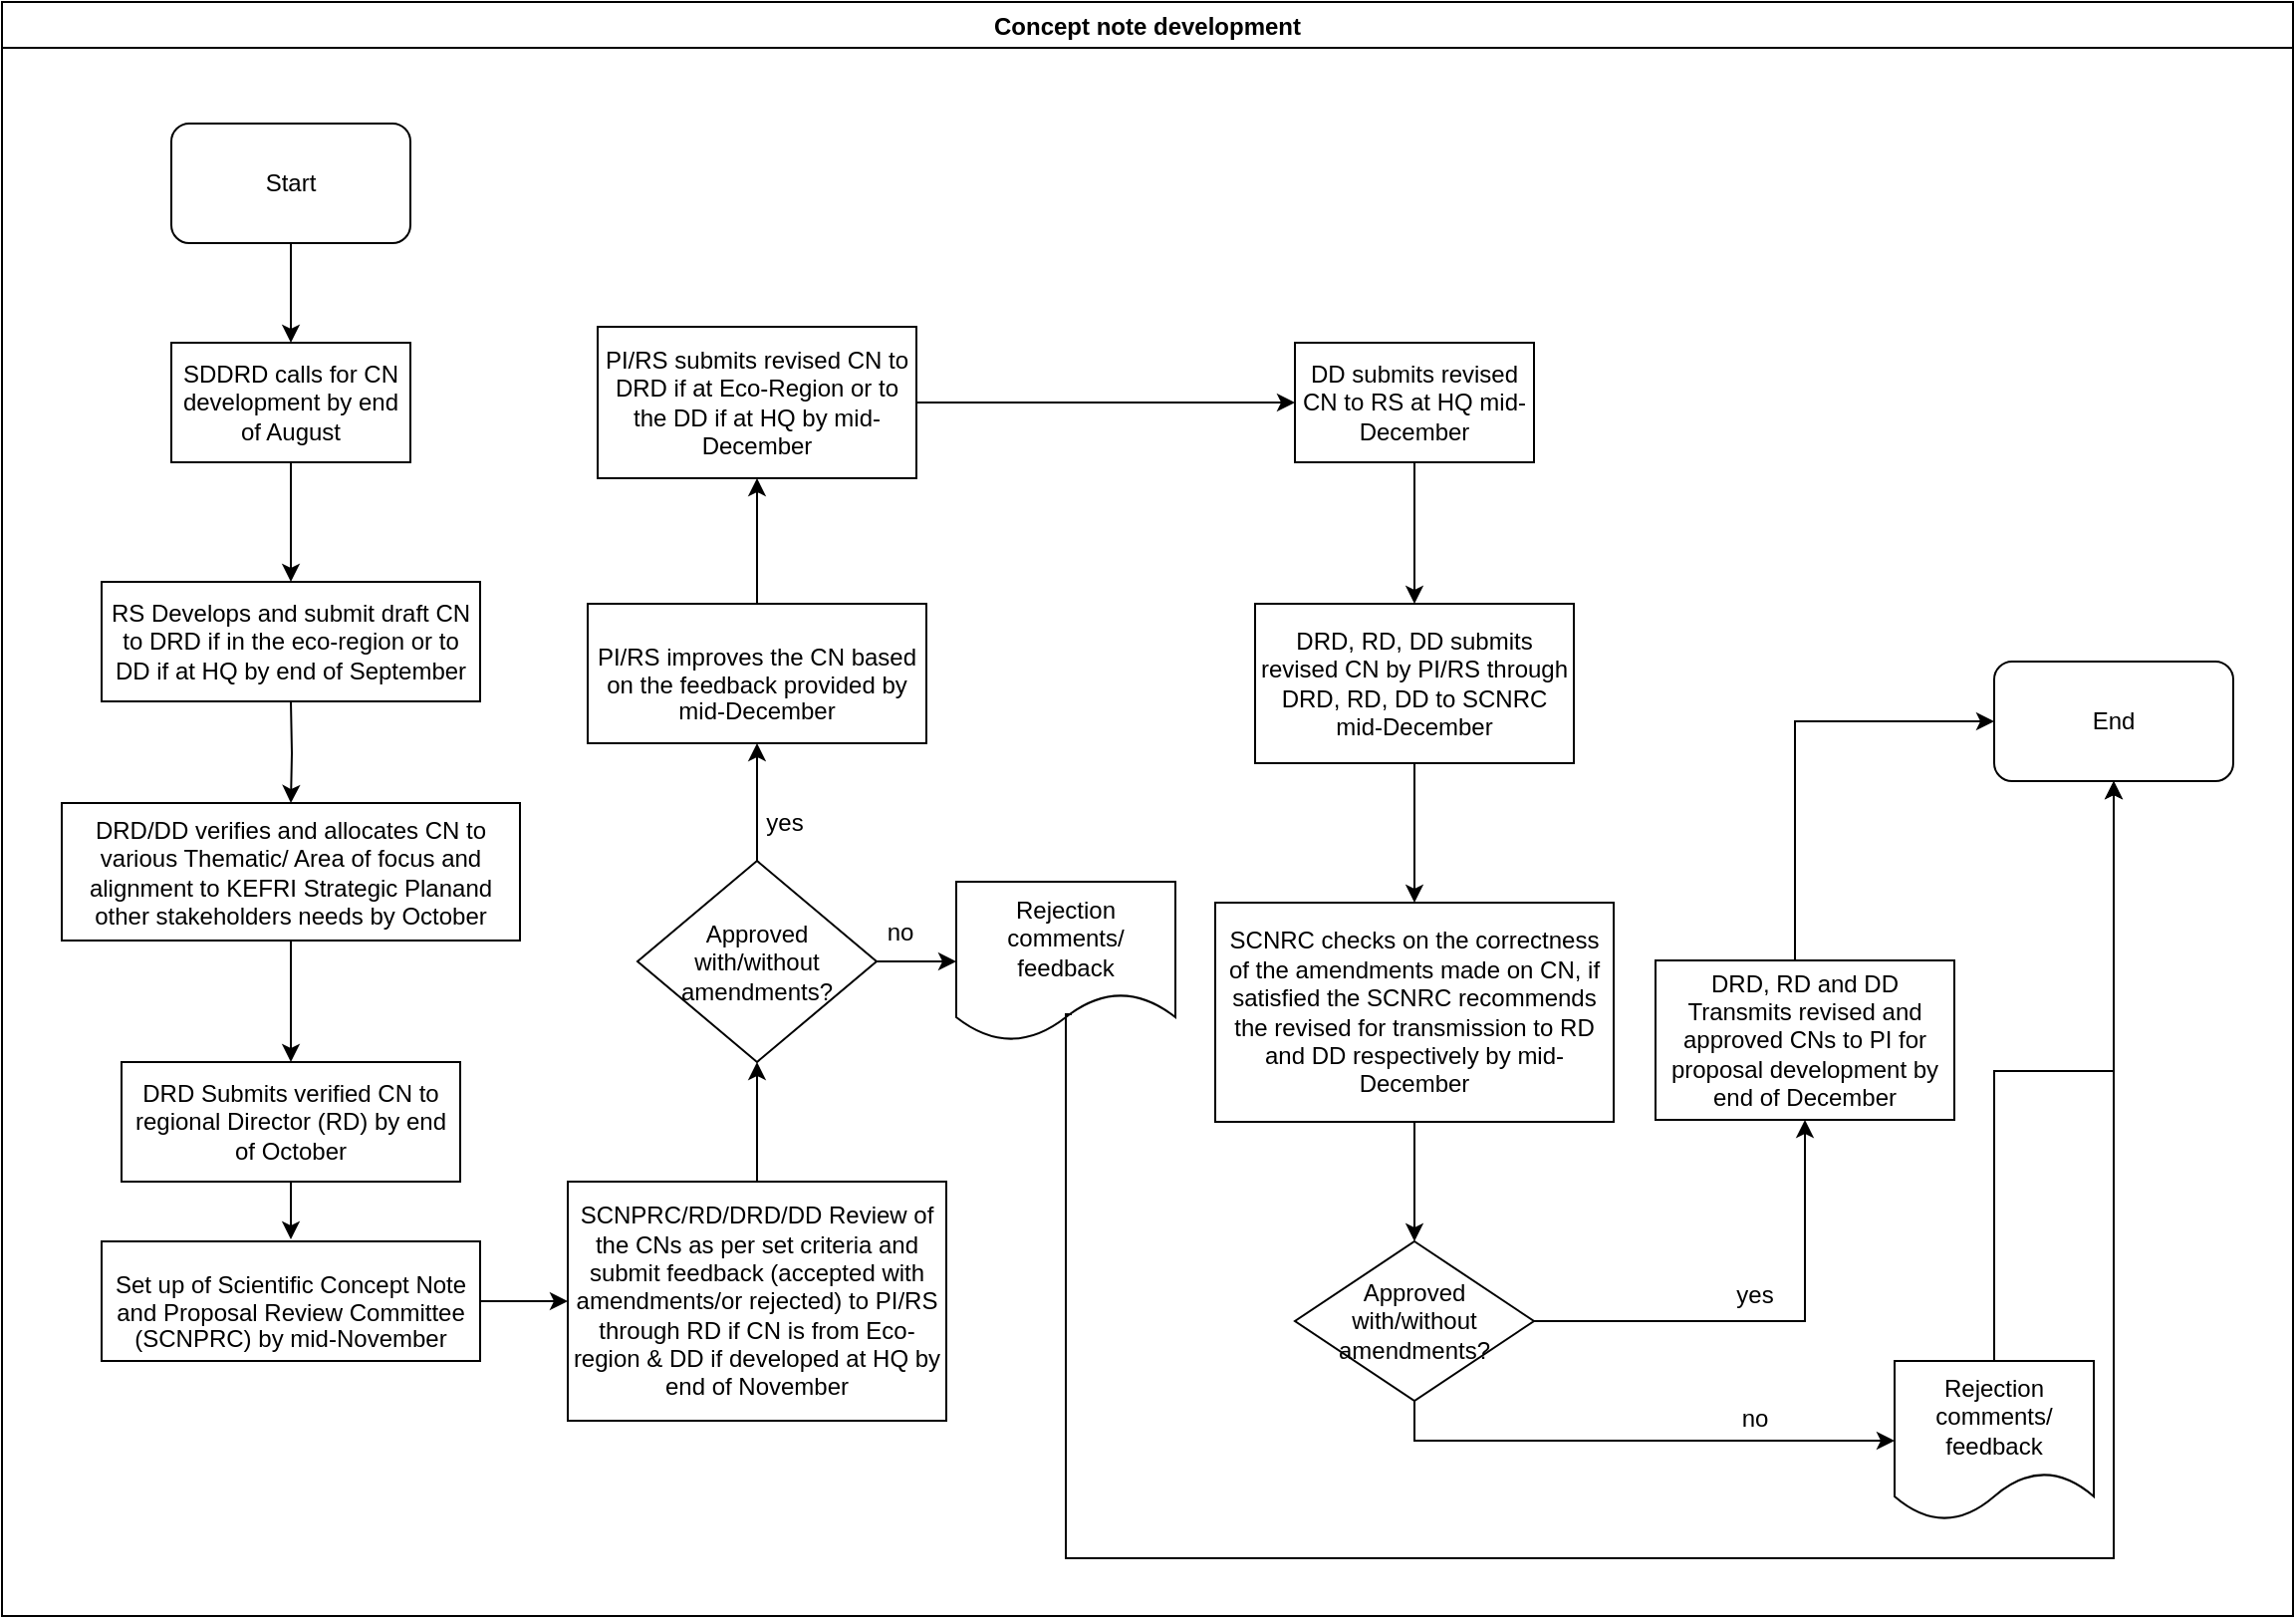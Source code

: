<mxfile version="14.2.7" type="github">
  <diagram id="6g9CYFeaIedKOHrS-u5r" name="Page-1">
    <mxGraphModel dx="1038" dy="547" grid="1" gridSize="10" guides="1" tooltips="1" connect="1" arrows="1" fold="1" page="1" pageScale="1" pageWidth="1169" pageHeight="827" math="0" shadow="0">
      <root>
        <mxCell id="0" />
        <mxCell id="1" parent="0" />
        <mxCell id="Q0Rn-usG1npKYPO_bdDH-1" value="Concept note development" style="swimlane;startSize=23;" vertex="1" parent="1">
          <mxGeometry x="10" y="9" width="1150" height="810" as="geometry" />
        </mxCell>
        <mxCell id="Q0Rn-usG1npKYPO_bdDH-2" value="Start" style="rounded=1;whiteSpace=wrap;html=1;" vertex="1" parent="Q0Rn-usG1npKYPO_bdDH-1">
          <mxGeometry x="85" y="61" width="120" height="60" as="geometry" />
        </mxCell>
        <mxCell id="Q0Rn-usG1npKYPO_bdDH-4" value="" style="edgeStyle=orthogonalEdgeStyle;rounded=0;orthogonalLoop=1;jettySize=auto;html=1;" edge="1" parent="Q0Rn-usG1npKYPO_bdDH-1" source="Q0Rn-usG1npKYPO_bdDH-2">
          <mxGeometry relative="1" as="geometry">
            <mxPoint x="145" y="171" as="targetPoint" />
          </mxGeometry>
        </mxCell>
        <mxCell id="Q0Rn-usG1npKYPO_bdDH-6" value="" style="edgeStyle=orthogonalEdgeStyle;rounded=0;orthogonalLoop=1;jettySize=auto;html=1;" edge="1" parent="Q0Rn-usG1npKYPO_bdDH-1">
          <mxGeometry relative="1" as="geometry">
            <mxPoint x="145" y="231" as="sourcePoint" />
            <mxPoint x="145" y="291" as="targetPoint" />
          </mxGeometry>
        </mxCell>
        <mxCell id="Q0Rn-usG1npKYPO_bdDH-8" value="" style="edgeStyle=orthogonalEdgeStyle;rounded=0;orthogonalLoop=1;jettySize=auto;html=1;entryX=0.5;entryY=0;entryDx=0;entryDy=0;" edge="1" parent="Q0Rn-usG1npKYPO_bdDH-1" target="Q0Rn-usG1npKYPO_bdDH-15">
          <mxGeometry relative="1" as="geometry">
            <mxPoint x="145" y="351" as="sourcePoint" />
            <mxPoint x="145" y="401" as="targetPoint" />
          </mxGeometry>
        </mxCell>
        <mxCell id="Q0Rn-usG1npKYPO_bdDH-10" value="" style="edgeStyle=orthogonalEdgeStyle;rounded=0;orthogonalLoop=1;jettySize=auto;html=1;exitX=0.5;exitY=1;exitDx=0;exitDy=0;entryX=0.5;entryY=0;entryDx=0;entryDy=0;" edge="1" parent="Q0Rn-usG1npKYPO_bdDH-1" source="Q0Rn-usG1npKYPO_bdDH-15" target="Q0Rn-usG1npKYPO_bdDH-16">
          <mxGeometry relative="1" as="geometry">
            <mxPoint x="145" y="481" as="sourcePoint" />
            <mxPoint x="145" y="531" as="targetPoint" />
          </mxGeometry>
        </mxCell>
        <mxCell id="Q0Rn-usG1npKYPO_bdDH-12" value="" style="edgeStyle=orthogonalEdgeStyle;rounded=0;orthogonalLoop=1;jettySize=auto;html=1;" edge="1" parent="Q0Rn-usG1npKYPO_bdDH-1">
          <mxGeometry relative="1" as="geometry">
            <mxPoint x="145" y="571" as="sourcePoint" />
            <mxPoint x="145" y="621" as="targetPoint" />
          </mxGeometry>
        </mxCell>
        <mxCell id="Q0Rn-usG1npKYPO_bdDH-13" value="SDDRD calls for CN development by end of August" style="rounded=0;whiteSpace=wrap;html=1;" vertex="1" parent="Q0Rn-usG1npKYPO_bdDH-1">
          <mxGeometry x="85" y="171" width="120" height="60" as="geometry" />
        </mxCell>
        <mxCell id="Q0Rn-usG1npKYPO_bdDH-14" value="RS Develops and submit draft CN to DRD if in the eco-region or to DD if at HQ by end of September " style="rounded=0;whiteSpace=wrap;html=1;" vertex="1" parent="Q0Rn-usG1npKYPO_bdDH-1">
          <mxGeometry x="50" y="291" width="190" height="60" as="geometry" />
        </mxCell>
        <mxCell id="Q0Rn-usG1npKYPO_bdDH-15" value="DRD/DD verifies and allocates CN to various Thematic/ Area of focus and &lt;br/&gt;alignment to KEFRI Strategic Planand other stakeholders needs by October" style="rounded=0;whiteSpace=wrap;html=1;" vertex="1" parent="Q0Rn-usG1npKYPO_bdDH-1">
          <mxGeometry x="30" y="402" width="230" height="69" as="geometry" />
        </mxCell>
        <mxCell id="Q0Rn-usG1npKYPO_bdDH-16" value="DRD Submits verified CN to regional Director (RD) by end of October" style="rounded=0;whiteSpace=wrap;html=1;" vertex="1" parent="Q0Rn-usG1npKYPO_bdDH-1">
          <mxGeometry x="60" y="532" width="170" height="60" as="geometry" />
        </mxCell>
        <mxCell id="Q0Rn-usG1npKYPO_bdDH-17" value="&lt;p style=&quot;margin-bottom: 0in ; line-height: 115%&quot;&gt;Set up of Scientific Concept Note and Proposal Review Committee&lt;br&gt;(SCNPRC) by mid-November  &lt;br&gt;&lt;/p&gt;" style="rounded=0;whiteSpace=wrap;html=1;" vertex="1" parent="Q0Rn-usG1npKYPO_bdDH-1">
          <mxGeometry x="50" y="622" width="190" height="60" as="geometry" />
        </mxCell>
        <mxCell id="Q0Rn-usG1npKYPO_bdDH-20" value="&lt;p style=&quot;margin-bottom: 0in ; line-height: 115%&quot;&gt;PI/RS improves the CN based on the feedback provided by mid-December&lt;/p&gt;" style="whiteSpace=wrap;html=1;rounded=0;" vertex="1" parent="Q0Rn-usG1npKYPO_bdDH-1">
          <mxGeometry x="294" y="302" width="170" height="70" as="geometry" />
        </mxCell>
        <mxCell id="Q0Rn-usG1npKYPO_bdDH-22" value="&lt;div&gt;Approved&lt;/div&gt;&lt;div&gt; with/without amendments?&lt;/div&gt;" style="rhombus;whiteSpace=wrap;html=1;rounded=0;" vertex="1" parent="Q0Rn-usG1npKYPO_bdDH-1">
          <mxGeometry x="319" y="431" width="120" height="101" as="geometry" />
        </mxCell>
        <mxCell id="Q0Rn-usG1npKYPO_bdDH-25" value="" style="edgeStyle=orthogonalEdgeStyle;rounded=0;orthogonalLoop=1;jettySize=auto;html=1;entryX=0.5;entryY=1;entryDx=0;entryDy=0;" edge="1" parent="Q0Rn-usG1npKYPO_bdDH-1" source="Q0Rn-usG1npKYPO_bdDH-22" target="Q0Rn-usG1npKYPO_bdDH-20">
          <mxGeometry relative="1" as="geometry">
            <mxPoint x="379" y="362" as="targetPoint" />
          </mxGeometry>
        </mxCell>
        <mxCell id="Q0Rn-usG1npKYPO_bdDH-28" value="yes" style="text;html=1;strokeColor=none;fillColor=none;align=center;verticalAlign=middle;whiteSpace=wrap;rounded=0;" vertex="1" parent="Q0Rn-usG1npKYPO_bdDH-1">
          <mxGeometry x="373" y="402" width="40" height="20" as="geometry" />
        </mxCell>
        <mxCell id="Q0Rn-usG1npKYPO_bdDH-29" value="no" style="text;html=1;strokeColor=none;fillColor=none;align=center;verticalAlign=middle;whiteSpace=wrap;rounded=0;" vertex="1" parent="Q0Rn-usG1npKYPO_bdDH-1">
          <mxGeometry x="431" y="457" width="40" height="20" as="geometry" />
        </mxCell>
        <mxCell id="Q0Rn-usG1npKYPO_bdDH-34" value="PI/RS submits revised CN to DRD if at Eco-Region or to the DD if at HQ by mid-December" style="whiteSpace=wrap;html=1;rounded=0;" vertex="1" parent="Q0Rn-usG1npKYPO_bdDH-1">
          <mxGeometry x="299" y="163" width="160" height="76" as="geometry" />
        </mxCell>
        <mxCell id="Q0Rn-usG1npKYPO_bdDH-35" value="" style="edgeStyle=orthogonalEdgeStyle;rounded=0;orthogonalLoop=1;jettySize=auto;html=1;" edge="1" parent="Q0Rn-usG1npKYPO_bdDH-1" source="Q0Rn-usG1npKYPO_bdDH-20" target="Q0Rn-usG1npKYPO_bdDH-34">
          <mxGeometry relative="1" as="geometry" />
        </mxCell>
        <mxCell id="Q0Rn-usG1npKYPO_bdDH-36" value="DD submits revised CN to RS at HQ mid-December" style="whiteSpace=wrap;html=1;rounded=0;" vertex="1" parent="Q0Rn-usG1npKYPO_bdDH-1">
          <mxGeometry x="649" y="171" width="120" height="60" as="geometry" />
        </mxCell>
        <mxCell id="Q0Rn-usG1npKYPO_bdDH-37" value="" style="edgeStyle=orthogonalEdgeStyle;rounded=0;orthogonalLoop=1;jettySize=auto;html=1;" edge="1" parent="Q0Rn-usG1npKYPO_bdDH-1" source="Q0Rn-usG1npKYPO_bdDH-34" target="Q0Rn-usG1npKYPO_bdDH-36">
          <mxGeometry relative="1" as="geometry" />
        </mxCell>
        <mxCell id="Q0Rn-usG1npKYPO_bdDH-38" value="DRD, RD, DD submits revised CN by PI/RS through DRD, RD, DD to SCNRC mid-December" style="whiteSpace=wrap;html=1;rounded=0;" vertex="1" parent="Q0Rn-usG1npKYPO_bdDH-1">
          <mxGeometry x="629" y="302" width="160" height="80" as="geometry" />
        </mxCell>
        <mxCell id="Q0Rn-usG1npKYPO_bdDH-39" value="" style="edgeStyle=orthogonalEdgeStyle;rounded=0;orthogonalLoop=1;jettySize=auto;html=1;" edge="1" parent="Q0Rn-usG1npKYPO_bdDH-1" source="Q0Rn-usG1npKYPO_bdDH-36" target="Q0Rn-usG1npKYPO_bdDH-38">
          <mxGeometry relative="1" as="geometry" />
        </mxCell>
        <mxCell id="Q0Rn-usG1npKYPO_bdDH-40" value="SCNRC checks on the correctness of the amendments made on CN, if satisfied the SCNRC recommends the revised for transmission to RD and DD respectively by mid-December" style="whiteSpace=wrap;html=1;rounded=0;" vertex="1" parent="Q0Rn-usG1npKYPO_bdDH-1">
          <mxGeometry x="609" y="452" width="200" height="110" as="geometry" />
        </mxCell>
        <mxCell id="Q0Rn-usG1npKYPO_bdDH-41" value="" style="edgeStyle=orthogonalEdgeStyle;rounded=0;orthogonalLoop=1;jettySize=auto;html=1;" edge="1" parent="Q0Rn-usG1npKYPO_bdDH-1" source="Q0Rn-usG1npKYPO_bdDH-38" target="Q0Rn-usG1npKYPO_bdDH-40">
          <mxGeometry relative="1" as="geometry" />
        </mxCell>
        <mxCell id="Q0Rn-usG1npKYPO_bdDH-42" value="&lt;div&gt;Approved&lt;/div&gt;&lt;div&gt; with/without amendments?&lt;/div&gt;" style="rhombus;whiteSpace=wrap;html=1;rounded=0;" vertex="1" parent="Q0Rn-usG1npKYPO_bdDH-1">
          <mxGeometry x="649" y="622" width="120" height="80" as="geometry" />
        </mxCell>
        <mxCell id="Q0Rn-usG1npKYPO_bdDH-43" value="" style="edgeStyle=orthogonalEdgeStyle;rounded=0;orthogonalLoop=1;jettySize=auto;html=1;" edge="1" parent="Q0Rn-usG1npKYPO_bdDH-1" source="Q0Rn-usG1npKYPO_bdDH-40" target="Q0Rn-usG1npKYPO_bdDH-42">
          <mxGeometry relative="1" as="geometry" />
        </mxCell>
        <mxCell id="Q0Rn-usG1npKYPO_bdDH-30" value="Rejection comments/ feedback" style="shape=document;whiteSpace=wrap;html=1;boundedLbl=1;rounded=0;" vertex="1" parent="Q0Rn-usG1npKYPO_bdDH-1">
          <mxGeometry x="479" y="441.5" width="110" height="80" as="geometry" />
        </mxCell>
        <mxCell id="Q0Rn-usG1npKYPO_bdDH-31" value="" style="edgeStyle=orthogonalEdgeStyle;rounded=0;orthogonalLoop=1;jettySize=auto;html=1;" edge="1" parent="Q0Rn-usG1npKYPO_bdDH-1" source="Q0Rn-usG1npKYPO_bdDH-22" target="Q0Rn-usG1npKYPO_bdDH-30">
          <mxGeometry relative="1" as="geometry" />
        </mxCell>
        <mxCell id="Q0Rn-usG1npKYPO_bdDH-44" value="Rejection comments/ feedback" style="shape=document;whiteSpace=wrap;html=1;boundedLbl=1;rounded=0;" vertex="1" parent="Q0Rn-usG1npKYPO_bdDH-1">
          <mxGeometry x="950" y="682" width="100" height="80" as="geometry" />
        </mxCell>
        <mxCell id="Q0Rn-usG1npKYPO_bdDH-45" value="" style="edgeStyle=orthogonalEdgeStyle;rounded=0;orthogonalLoop=1;jettySize=auto;html=1;exitX=0.5;exitY=1;exitDx=0;exitDy=0;entryX=0;entryY=0.5;entryDx=0;entryDy=0;" edge="1" parent="Q0Rn-usG1npKYPO_bdDH-1" source="Q0Rn-usG1npKYPO_bdDH-42" target="Q0Rn-usG1npKYPO_bdDH-44">
          <mxGeometry relative="1" as="geometry">
            <Array as="points">
              <mxPoint x="709" y="722" />
            </Array>
          </mxGeometry>
        </mxCell>
        <mxCell id="Q0Rn-usG1npKYPO_bdDH-52" value="End" style="rounded=1;whiteSpace=wrap;html=1;" vertex="1" parent="Q0Rn-usG1npKYPO_bdDH-1">
          <mxGeometry x="1000" y="331" width="120" height="60" as="geometry" />
        </mxCell>
        <mxCell id="Q0Rn-usG1npKYPO_bdDH-54" value="" style="edgeStyle=orthogonalEdgeStyle;rounded=0;orthogonalLoop=1;jettySize=auto;html=1;entryX=0.5;entryY=1;entryDx=0;entryDy=0;exitX=0.527;exitY=0.831;exitDx=0;exitDy=0;exitPerimeter=0;" edge="1" parent="Q0Rn-usG1npKYPO_bdDH-1" source="Q0Rn-usG1npKYPO_bdDH-30" target="Q0Rn-usG1npKYPO_bdDH-52">
          <mxGeometry relative="1" as="geometry">
            <mxPoint x="534" y="611.5" as="targetPoint" />
            <Array as="points">
              <mxPoint x="534" y="508" />
              <mxPoint x="534" y="781" />
              <mxPoint x="1060" y="781" />
            </Array>
          </mxGeometry>
        </mxCell>
        <mxCell id="Q0Rn-usG1npKYPO_bdDH-56" value="" style="edgeStyle=orthogonalEdgeStyle;rounded=0;orthogonalLoop=1;jettySize=auto;html=1;entryX=0.5;entryY=1;entryDx=0;entryDy=0;" edge="1" parent="Q0Rn-usG1npKYPO_bdDH-1" source="Q0Rn-usG1npKYPO_bdDH-44" target="Q0Rn-usG1npKYPO_bdDH-52">
          <mxGeometry relative="1" as="geometry">
            <mxPoint x="1010" y="592" as="targetPoint" />
          </mxGeometry>
        </mxCell>
        <mxCell id="Q0Rn-usG1npKYPO_bdDH-23" value="" style="edgeStyle=orthogonalEdgeStyle;rounded=0;orthogonalLoop=1;jettySize=auto;html=1;" edge="1" parent="1" source="Q0Rn-usG1npKYPO_bdDH-18" target="Q0Rn-usG1npKYPO_bdDH-22">
          <mxGeometry relative="1" as="geometry" />
        </mxCell>
        <mxCell id="Q0Rn-usG1npKYPO_bdDH-18" value="SCNPRC/RD/DRD/DD Review of the CNs as per set criteria and submit feedback (accepted with amendments/or rejected) to PI/RS through RD if CN is from Eco-region &amp;amp; DD if developed at HQ by end of November" style="whiteSpace=wrap;html=1;rounded=0;" vertex="1" parent="1">
          <mxGeometry x="294" y="601" width="190" height="120" as="geometry" />
        </mxCell>
        <mxCell id="Q0Rn-usG1npKYPO_bdDH-19" value="" style="edgeStyle=orthogonalEdgeStyle;rounded=0;orthogonalLoop=1;jettySize=auto;html=1;" edge="1" parent="1" source="Q0Rn-usG1npKYPO_bdDH-17" target="Q0Rn-usG1npKYPO_bdDH-18">
          <mxGeometry relative="1" as="geometry" />
        </mxCell>
        <mxCell id="Q0Rn-usG1npKYPO_bdDH-46" value="" style="edgeStyle=orthogonalEdgeStyle;rounded=0;orthogonalLoop=1;jettySize=auto;html=1;" edge="1" parent="1" source="Q0Rn-usG1npKYPO_bdDH-42" target="Q0Rn-usG1npKYPO_bdDH-47">
          <mxGeometry relative="1" as="geometry">
            <mxPoint x="890" y="520" as="targetPoint" />
          </mxGeometry>
        </mxCell>
        <mxCell id="Q0Rn-usG1npKYPO_bdDH-51" value="" style="edgeStyle=orthogonalEdgeStyle;rounded=0;orthogonalLoop=1;jettySize=auto;html=1;entryX=0;entryY=0.5;entryDx=0;entryDy=0;" edge="1" parent="1" source="Q0Rn-usG1npKYPO_bdDH-47" target="Q0Rn-usG1npKYPO_bdDH-52">
          <mxGeometry relative="1" as="geometry">
            <mxPoint x="935" y="400" as="targetPoint" />
            <Array as="points">
              <mxPoint x="910" y="370" />
            </Array>
          </mxGeometry>
        </mxCell>
        <mxCell id="Q0Rn-usG1npKYPO_bdDH-47" value="DRD, RD and DD Transmits revised and approved CNs to PI for proposal development by end of December" style="rounded=0;whiteSpace=wrap;html=1;" vertex="1" parent="1">
          <mxGeometry x="840" y="490" width="150" height="80" as="geometry" />
        </mxCell>
        <mxCell id="Q0Rn-usG1npKYPO_bdDH-48" value="no" style="text;html=1;strokeColor=none;fillColor=none;align=center;verticalAlign=middle;whiteSpace=wrap;rounded=0;" vertex="1" parent="1">
          <mxGeometry x="870" y="710" width="40" height="20" as="geometry" />
        </mxCell>
        <mxCell id="Q0Rn-usG1npKYPO_bdDH-49" value="yes" style="text;html=1;strokeColor=none;fillColor=none;align=center;verticalAlign=middle;whiteSpace=wrap;rounded=0;" vertex="1" parent="1">
          <mxGeometry x="870" y="648" width="40" height="20" as="geometry" />
        </mxCell>
      </root>
    </mxGraphModel>
  </diagram>
</mxfile>
